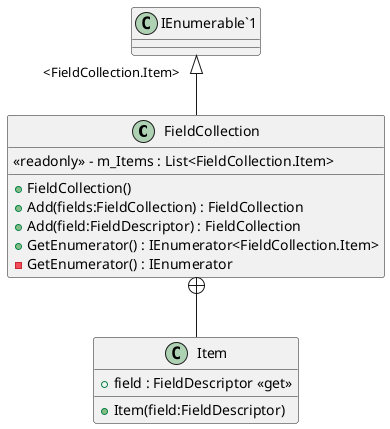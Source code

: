 @startuml
class FieldCollection {
    <<readonly>> - m_Items : List<FieldCollection.Item>
    + FieldCollection()
    + Add(fields:FieldCollection) : FieldCollection
    + Add(field:FieldDescriptor) : FieldCollection
    + GetEnumerator() : IEnumerator<FieldCollection.Item>
    - GetEnumerator() : IEnumerator
}
class Item {
    + field : FieldDescriptor <<get>>
    + Item(field:FieldDescriptor)
}
"IEnumerable`1" "<FieldCollection.Item>" <|-- FieldCollection
FieldCollection +-- Item
@enduml
